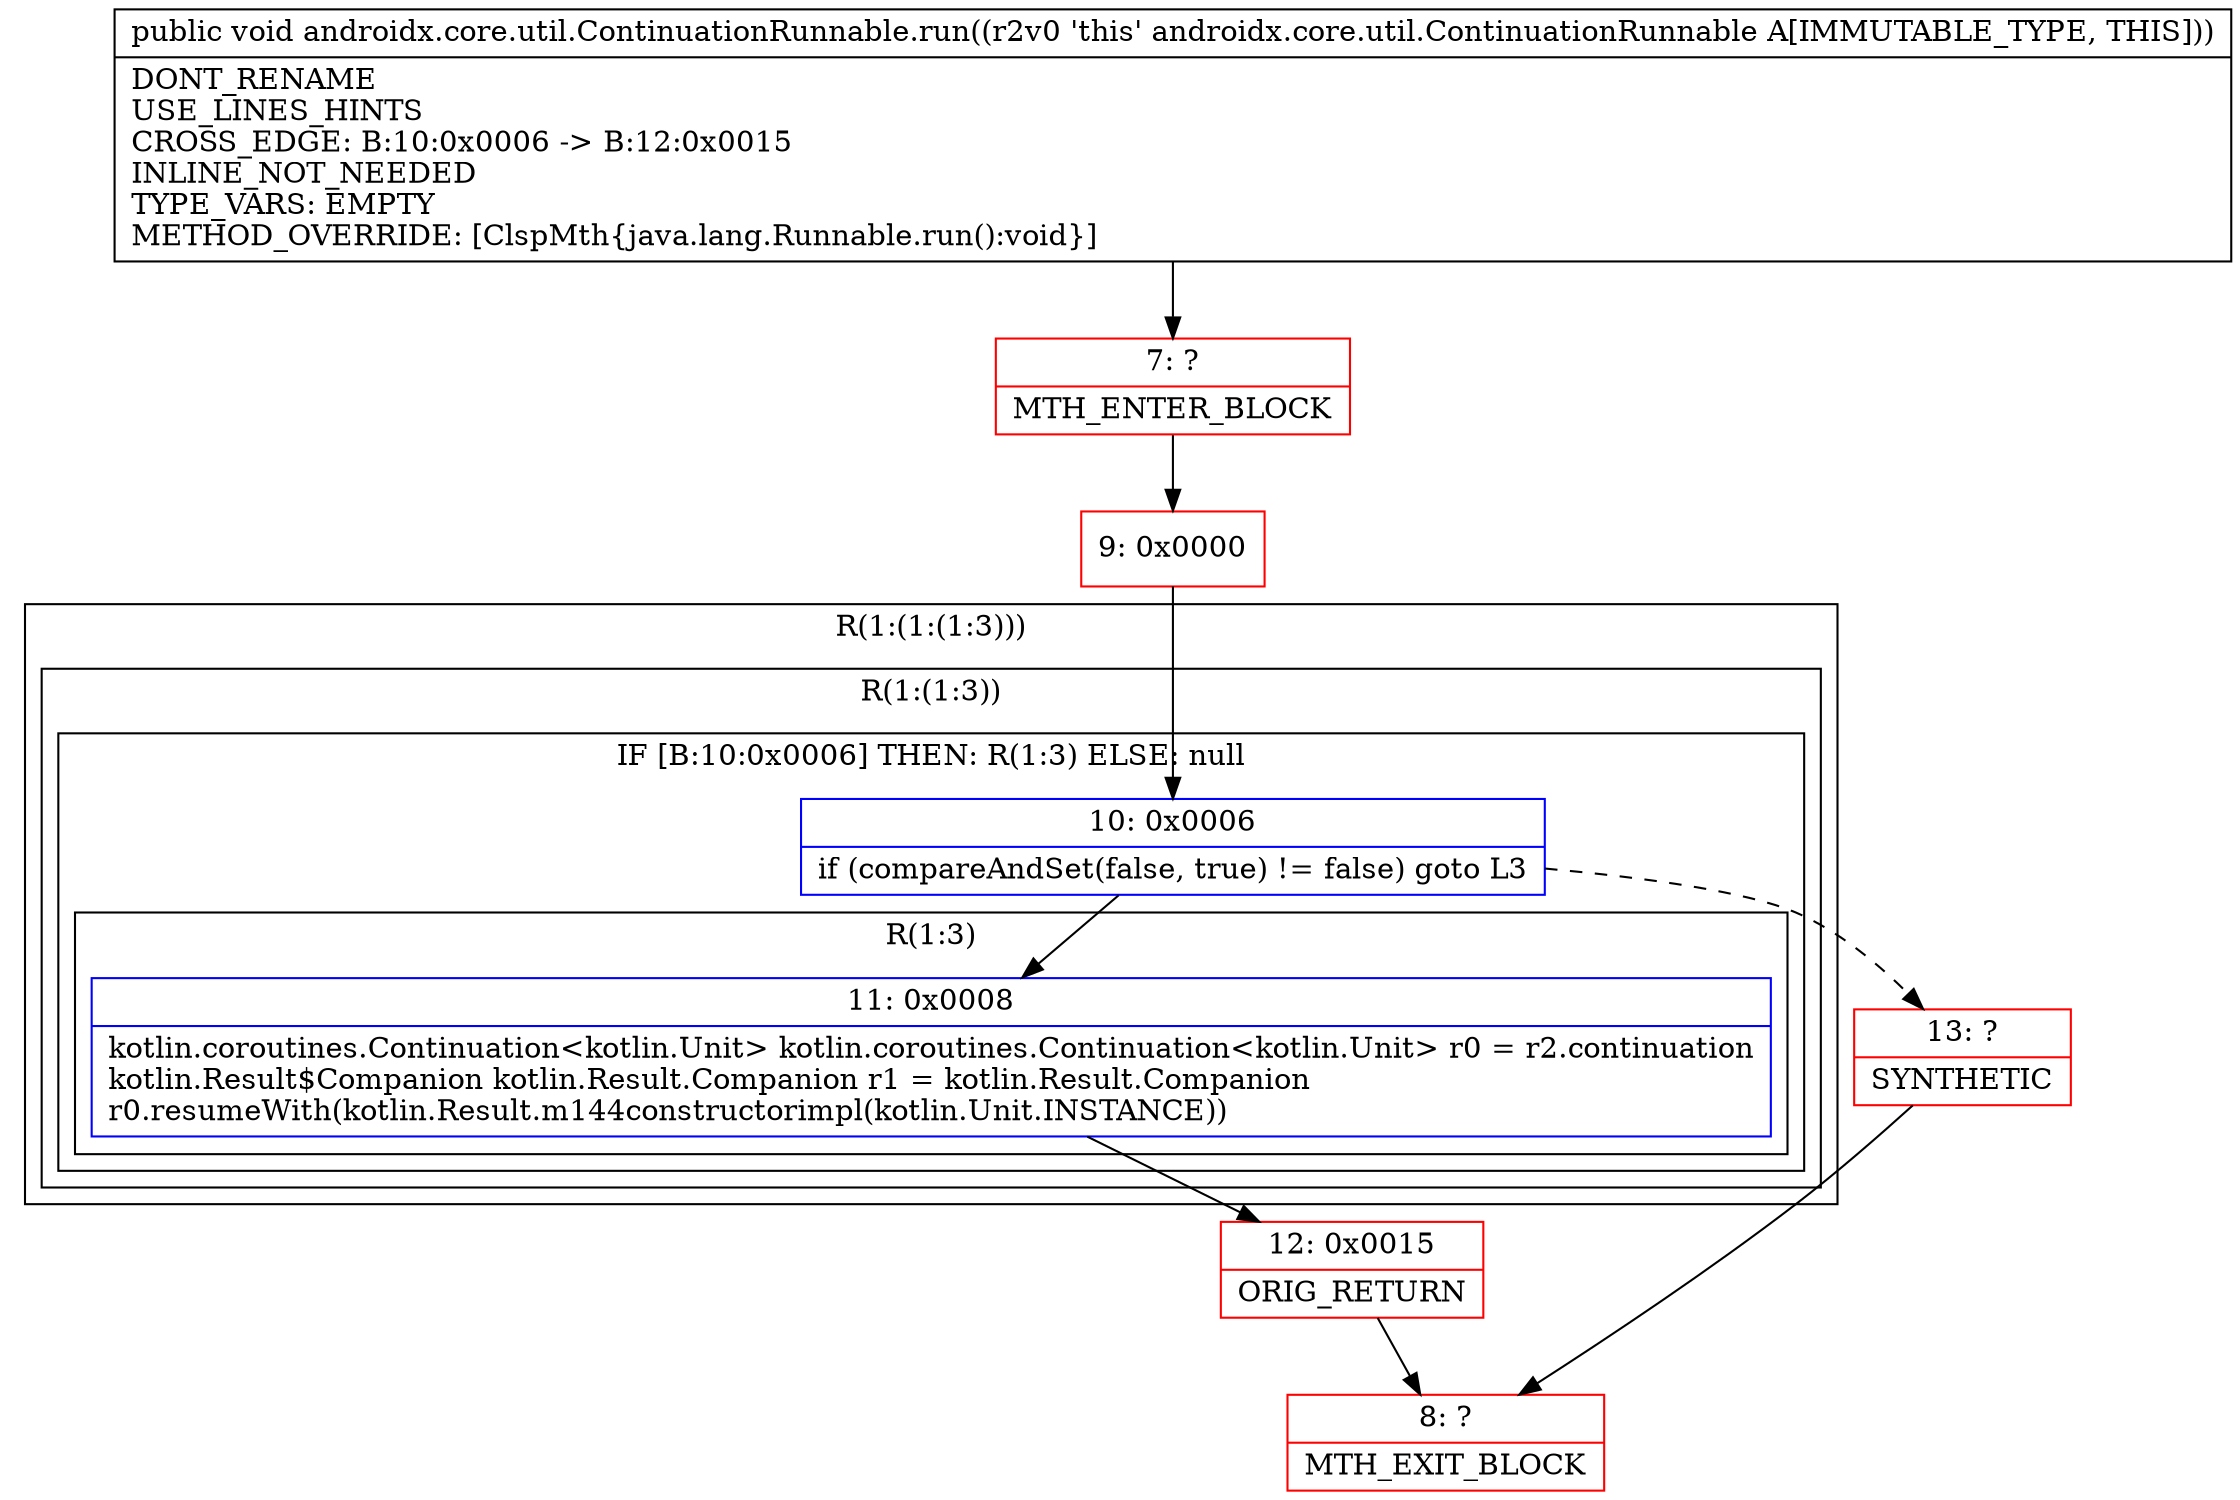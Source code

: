 digraph "CFG forandroidx.core.util.ContinuationRunnable.run()V" {
subgraph cluster_Region_1018922620 {
label = "R(1:(1:(1:3)))";
node [shape=record,color=blue];
subgraph cluster_Region_1691932039 {
label = "R(1:(1:3))";
node [shape=record,color=blue];
subgraph cluster_IfRegion_135827804 {
label = "IF [B:10:0x0006] THEN: R(1:3) ELSE: null";
node [shape=record,color=blue];
Node_10 [shape=record,label="{10\:\ 0x0006|if (compareAndSet(false, true) != false) goto L3\l}"];
subgraph cluster_Region_1782434026 {
label = "R(1:3)";
node [shape=record,color=blue];
Node_11 [shape=record,label="{11\:\ 0x0008|kotlin.coroutines.Continuation\<kotlin.Unit\> kotlin.coroutines.Continuation\<kotlin.Unit\> r0 = r2.continuation\lkotlin.Result$Companion kotlin.Result.Companion r1 = kotlin.Result.Companion\lr0.resumeWith(kotlin.Result.m144constructorimpl(kotlin.Unit.INSTANCE))\l}"];
}
}
}
}
Node_7 [shape=record,color=red,label="{7\:\ ?|MTH_ENTER_BLOCK\l}"];
Node_9 [shape=record,color=red,label="{9\:\ 0x0000}"];
Node_12 [shape=record,color=red,label="{12\:\ 0x0015|ORIG_RETURN\l}"];
Node_8 [shape=record,color=red,label="{8\:\ ?|MTH_EXIT_BLOCK\l}"];
Node_13 [shape=record,color=red,label="{13\:\ ?|SYNTHETIC\l}"];
MethodNode[shape=record,label="{public void androidx.core.util.ContinuationRunnable.run((r2v0 'this' androidx.core.util.ContinuationRunnable A[IMMUTABLE_TYPE, THIS]))  | DONT_RENAME\lUSE_LINES_HINTS\lCROSS_EDGE: B:10:0x0006 \-\> B:12:0x0015\lINLINE_NOT_NEEDED\lTYPE_VARS: EMPTY\lMETHOD_OVERRIDE: [ClspMth\{java.lang.Runnable.run():void\}]\l}"];
MethodNode -> Node_7;Node_10 -> Node_11;
Node_10 -> Node_13[style=dashed];
Node_11 -> Node_12;
Node_7 -> Node_9;
Node_9 -> Node_10;
Node_12 -> Node_8;
Node_13 -> Node_8;
}

